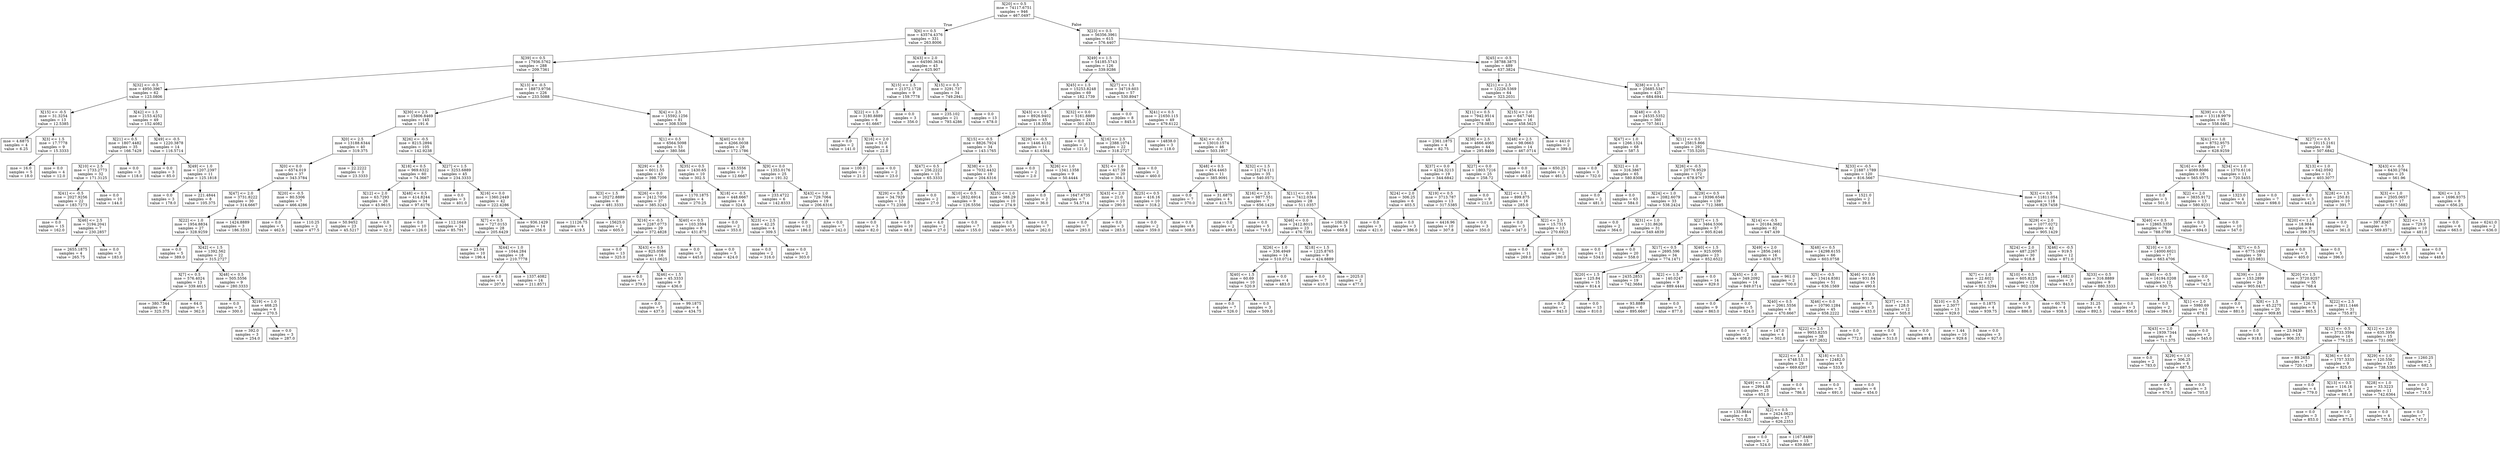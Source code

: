 digraph Tree {
node [shape=box] ;
0 [label="X[20] <= 0.5\nmse = 74117.6751\nsamples = 946\nvalue = 467.0497"] ;
1 [label="X[6] <= 0.5\nmse = 43574.4376\nsamples = 331\nvalue = 263.8006"] ;
0 -> 1 [labeldistance=2.5, labelangle=45, headlabel="True"] ;
2 [label="X[39] <= 0.5\nmse = 17936.5762\nsamples = 288\nvalue = 209.7361"] ;
1 -> 2 ;
3 [label="X[32] <= -0.5\nmse = 4950.3967\nsamples = 62\nvalue = 123.0806"] ;
2 -> 3 ;
4 [label="X[15] <= -0.5\nmse = 31.3254\nsamples = 13\nvalue = 12.5385"] ;
3 -> 4 ;
5 [label="mse = 4.6875\nsamples = 4\nvalue = 6.25"] ;
4 -> 5 ;
6 [label="X[3] <= 1.5\nmse = 17.7778\nsamples = 9\nvalue = 15.3333"] ;
4 -> 6 ;
7 [label="mse = 16.0\nsamples = 5\nvalue = 18.0"] ;
6 -> 7 ;
8 [label="mse = 0.0\nsamples = 4\nvalue = 12.0"] ;
6 -> 8 ;
9 [label="X[42] <= 1.5\nmse = 2153.4252\nsamples = 49\nvalue = 152.4082"] ;
3 -> 9 ;
10 [label="X[21] <= 0.5\nmse = 1807.4482\nsamples = 35\nvalue = 166.7429"] ;
9 -> 10 ;
11 [label="X[10] <= 2.5\nmse = 1733.2773\nsamples = 32\nvalue = 171.3125"] ;
10 -> 11 ;
12 [label="X[41] <= -0.5\nmse = 2027.9256\nsamples = 22\nvalue = 183.7273"] ;
11 -> 12 ;
13 [label="mse = 0.0\nsamples = 15\nvalue = 162.0"] ;
12 -> 13 ;
14 [label="X[46] <= 2.5\nmse = 3194.2041\nsamples = 7\nvalue = 230.2857"] ;
12 -> 14 ;
15 [label="mse = 2655.1875\nsamples = 4\nvalue = 265.75"] ;
14 -> 15 ;
16 [label="mse = 0.0\nsamples = 3\nvalue = 183.0"] ;
14 -> 16 ;
17 [label="mse = 0.0\nsamples = 10\nvalue = 144.0"] ;
11 -> 17 ;
18 [label="mse = 0.0\nsamples = 3\nvalue = 118.0"] ;
10 -> 18 ;
19 [label="X[49] <= -0.5\nmse = 1220.3878\nsamples = 14\nvalue = 116.5714"] ;
9 -> 19 ;
20 [label="mse = 0.0\nsamples = 3\nvalue = 85.0"] ;
19 -> 20 ;
21 [label="X[49] <= 1.0\nmse = 1207.2397\nsamples = 11\nvalue = 125.1818"] ;
19 -> 21 ;
22 [label="mse = 0.0\nsamples = 3\nvalue = 178.0"] ;
21 -> 22 ;
23 [label="mse = 221.4844\nsamples = 8\nvalue = 105.375"] ;
21 -> 23 ;
24 [label="X[13] <= -0.5\nmse = 18873.9756\nsamples = 226\nvalue = 233.5088"] ;
2 -> 24 ;
25 [label="X[30] <= 2.5\nmse = 15806.8469\nsamples = 145\nvalue = 191.6"] ;
24 -> 25 ;
26 [label="X[0] <= 2.5\nmse = 13188.6344\nsamples = 40\nvalue = 319.375"] ;
25 -> 26 ;
27 [label="X[0] <= 0.0\nmse = 6574.019\nsamples = 37\nvalue = 343.3784"] ;
26 -> 27 ;
28 [label="X[47] <= 2.0\nmse = 3731.8222\nsamples = 30\nvalue = 314.6667"] ;
27 -> 28 ;
29 [label="X[22] <= 1.0\nmse = 1954.8834\nsamples = 27\nvalue = 328.9259"] ;
28 -> 29 ;
30 [label="mse = 0.0\nsamples = 5\nvalue = 389.0"] ;
29 -> 30 ;
31 [label="X[42] <= 1.5\nmse = 1392.562\nsamples = 22\nvalue = 315.2727"] ;
29 -> 31 ;
32 [label="X[7] <= 0.5\nmse = 576.4024\nsamples = 13\nvalue = 339.4615"] ;
31 -> 32 ;
33 [label="mse = 380.7344\nsamples = 8\nvalue = 325.375"] ;
32 -> 33 ;
34 [label="mse = 64.0\nsamples = 5\nvalue = 362.0"] ;
32 -> 34 ;
35 [label="X[48] <= 0.5\nmse = 505.5556\nsamples = 9\nvalue = 280.3333"] ;
31 -> 35 ;
36 [label="mse = 0.0\nsamples = 3\nvalue = 300.0"] ;
35 -> 36 ;
37 [label="X[19] <= 1.0\nmse = 468.25\nsamples = 6\nvalue = 270.5"] ;
35 -> 37 ;
38 [label="mse = 392.0\nsamples = 3\nvalue = 254.0"] ;
37 -> 38 ;
39 [label="mse = 0.0\nsamples = 3\nvalue = 287.0"] ;
37 -> 39 ;
40 [label="mse = 1424.8889\nsamples = 3\nvalue = 186.3333"] ;
28 -> 40 ;
41 [label="X[20] <= -0.5\nmse = 80.5306\nsamples = 7\nvalue = 466.4286"] ;
27 -> 41 ;
42 [label="mse = 0.0\nsamples = 5\nvalue = 462.0"] ;
41 -> 42 ;
43 [label="mse = 110.25\nsamples = 2\nvalue = 477.5"] ;
41 -> 43 ;
44 [label="mse = 22.2222\nsamples = 3\nvalue = 23.3333"] ;
26 -> 44 ;
45 [label="X[26] <= -0.5\nmse = 8215.2894\nsamples = 105\nvalue = 142.9238"] ;
25 -> 45 ;
46 [label="X[18] <= 0.5\nmse = 969.6322\nsamples = 60\nvalue = 74.3667"] ;
45 -> 46 ;
47 [label="X[12] <= 2.0\nmse = 63.7293\nsamples = 26\nvalue = 43.9615"] ;
46 -> 47 ;
48 [label="mse = 50.9452\nsamples = 23\nvalue = 45.5217"] ;
47 -> 48 ;
49 [label="mse = 0.0\nsamples = 3\nvalue = 32.0"] ;
47 -> 49 ;
50 [label="X[48] <= 0.5\nmse = 414.8244\nsamples = 34\nvalue = 97.6176"] ;
46 -> 50 ;
51 [label="mse = 0.0\nsamples = 10\nvalue = 126.0"] ;
50 -> 51 ;
52 [label="mse = 112.1649\nsamples = 24\nvalue = 85.7917"] ;
50 -> 52 ;
53 [label="X[27] <= 1.5\nmse = 3253.6889\nsamples = 45\nvalue = 234.3333"] ;
45 -> 53 ;
54 [label="mse = 0.0\nsamples = 3\nvalue = 401.0"] ;
53 -> 54 ;
55 [label="X[16] <= 0.0\nmse = 1360.2449\nsamples = 42\nvalue = 222.4286"] ;
53 -> 55 ;
56 [label="X[7] <= 0.5\nmse = 727.0153\nsamples = 28\nvalue = 205.6429"] ;
55 -> 56 ;
57 [label="mse = 23.04\nsamples = 10\nvalue = 196.4"] ;
56 -> 57 ;
58 [label="X[44] <= 1.0\nmse = 1044.284\nsamples = 18\nvalue = 210.7778"] ;
56 -> 58 ;
59 [label="mse = 0.0\nsamples = 4\nvalue = 207.0"] ;
58 -> 59 ;
60 [label="mse = 1337.4082\nsamples = 14\nvalue = 211.8571"] ;
58 -> 60 ;
61 [label="mse = 936.1429\nsamples = 14\nvalue = 256.0"] ;
55 -> 61 ;
62 [label="X[4] <= 2.5\nmse = 15592.1256\nsamples = 81\nvalue = 308.5309"] ;
24 -> 62 ;
63 [label="X[1] <= 0.5\nmse = 6564.5098\nsamples = 53\nvalue = 380.566"] ;
62 -> 63 ;
64 [label="X[29] <= 1.5\nmse = 6011.55\nsamples = 43\nvalue = 398.7209"] ;
63 -> 64 ;
65 [label="X[3] <= 1.5\nmse = 20272.8889\nsamples = 6\nvalue = 481.3333"] ;
64 -> 65 ;
66 [label="mse = 11126.75\nsamples = 4\nvalue = 419.5"] ;
65 -> 66 ;
67 [label="mse = 15625.0\nsamples = 2\nvalue = 605.0"] ;
65 -> 67 ;
68 [label="X[26] <= 0.0\nmse = 2412.7056\nsamples = 37\nvalue = 385.3243"] ;
64 -> 68 ;
69 [label="X[16] <= -0.5\nmse = 2287.0773\nsamples = 29\nvalue = 372.4828"] ;
68 -> 69 ;
70 [label="mse = 0.0\nsamples = 13\nvalue = 325.0"] ;
69 -> 70 ;
71 [label="X[43] <= 0.5\nmse = 825.0586\nsamples = 16\nvalue = 411.0625"] ;
69 -> 71 ;
72 [label="mse = 0.0\nsamples = 7\nvalue = 379.0"] ;
71 -> 72 ;
73 [label="X[46] <= 1.5\nmse = 45.3333\nsamples = 9\nvalue = 436.0"] ;
71 -> 73 ;
74 [label="mse = 0.0\nsamples = 5\nvalue = 437.0"] ;
73 -> 74 ;
75 [label="mse = 99.1875\nsamples = 4\nvalue = 434.75"] ;
73 -> 75 ;
76 [label="X[40] <= 0.5\nmse = 103.3594\nsamples = 8\nvalue = 431.875"] ;
68 -> 76 ;
77 [label="mse = 0.0\nsamples = 3\nvalue = 445.0"] ;
76 -> 77 ;
78 [label="mse = 0.0\nsamples = 5\nvalue = 424.0"] ;
76 -> 78 ;
79 [label="X[35] <= 0.5\nmse = 1430.65\nsamples = 10\nvalue = 302.5"] ;
63 -> 79 ;
80 [label="mse = 1170.1875\nsamples = 4\nvalue = 270.25"] ;
79 -> 80 ;
81 [label="X[18] <= -0.5\nmse = 448.6667\nsamples = 6\nvalue = 324.0"] ;
79 -> 81 ;
82 [label="mse = 0.0\nsamples = 2\nvalue = 353.0"] ;
81 -> 82 ;
83 [label="X[23] <= 2.5\nmse = 42.25\nsamples = 4\nvalue = 309.5"] ;
81 -> 83 ;
84 [label="mse = 0.0\nsamples = 2\nvalue = 316.0"] ;
83 -> 84 ;
85 [label="mse = 0.0\nsamples = 2\nvalue = 303.0"] ;
83 -> 85 ;
86 [label="X[40] <= 0.0\nmse = 4266.0038\nsamples = 28\nvalue = 172.1786"] ;
62 -> 86 ;
87 [label="mse = 43.5556\nsamples = 3\nvalue = 12.6667"] ;
86 -> 87 ;
88 [label="X[9] <= 0.0\nmse = 1353.0176\nsamples = 25\nvalue = 191.32"] ;
86 -> 88 ;
89 [label="mse = 233.4722\nsamples = 6\nvalue = 142.8333"] ;
88 -> 89 ;
90 [label="X[43] <= 1.0\nmse = 729.7064\nsamples = 19\nvalue = 206.6316"] ;
88 -> 90 ;
91 [label="mse = 0.0\nsamples = 12\nvalue = 186.0"] ;
90 -> 91 ;
92 [label="mse = 0.0\nsamples = 7\nvalue = 242.0"] ;
90 -> 92 ;
93 [label="X[43] <= 2.0\nmse = 64590.3634\nsamples = 43\nvalue = 625.907"] ;
1 -> 93 ;
94 [label="X[15] <= 1.5\nmse = 21372.1728\nsamples = 9\nvalue = 159.7778"] ;
93 -> 94 ;
95 [label="X[22] <= 1.5\nmse = 3180.8889\nsamples = 6\nvalue = 61.6667"] ;
94 -> 95 ;
96 [label="mse = 0.0\nsamples = 2\nvalue = 141.0"] ;
95 -> 96 ;
97 [label="X[16] <= 2.0\nmse = 51.0\nsamples = 4\nvalue = 22.0"] ;
95 -> 97 ;
98 [label="mse = 100.0\nsamples = 2\nvalue = 21.0"] ;
97 -> 98 ;
99 [label="mse = 0.0\nsamples = 2\nvalue = 23.0"] ;
97 -> 99 ;
100 [label="mse = 0.0\nsamples = 3\nvalue = 356.0"] ;
94 -> 100 ;
101 [label="X[15] <= 0.5\nmse = 3291.737\nsamples = 34\nvalue = 749.2941"] ;
93 -> 101 ;
102 [label="mse = 235.102\nsamples = 21\nvalue = 793.4286"] ;
101 -> 102 ;
103 [label="mse = 0.0\nsamples = 13\nvalue = 678.0"] ;
101 -> 103 ;
104 [label="X[23] <= 0.5\nmse = 56356.3961\nsamples = 615\nvalue = 576.4407"] ;
0 -> 104 [labeldistance=2.5, labelangle=-45, headlabel="False"] ;
105 [label="X[49] <= 1.5\nmse = 54185.5743\nsamples = 126\nvalue = 339.9286"] ;
104 -> 105 ;
106 [label="X[45] <= 1.5\nmse = 15253.8248\nsamples = 69\nvalue = 182.1739"] ;
105 -> 106 ;
107 [label="X[43] <= 1.5\nmse = 8926.9402\nsamples = 45\nvalue = 118.3556"] ;
106 -> 107 ;
108 [label="X[15] <= -0.5\nmse = 8826.7924\nsamples = 34\nvalue = 143.1765"] ;
107 -> 108 ;
109 [label="X[47] <= 0.5\nmse = 256.2222\nsamples = 15\nvalue = 65.3333"] ;
108 -> 109 ;
110 [label="X[29] <= 0.5\nmse = 34.7929\nsamples = 13\nvalue = 71.2308"] ;
109 -> 110 ;
111 [label="mse = 0.0\nsamples = 3\nvalue = 82.0"] ;
110 -> 111 ;
112 [label="mse = 0.0\nsamples = 10\nvalue = 68.0"] ;
110 -> 112 ;
113 [label="mse = 0.0\nsamples = 2\nvalue = 27.0"] ;
109 -> 113 ;
114 [label="X[38] <= 1.5\nmse = 7032.4432\nsamples = 19\nvalue = 204.6316"] ;
108 -> 114 ;
115 [label="X[10] <= 0.5\nmse = 2832.6914\nsamples = 9\nvalue = 126.5556"] ;
114 -> 115 ;
116 [label="mse = 4.0\nsamples = 2\nvalue = 27.0"] ;
115 -> 116 ;
117 [label="mse = 0.0\nsamples = 7\nvalue = 155.0"] ;
115 -> 117 ;
118 [label="X[25] <= 1.0\nmse = 388.29\nsamples = 10\nvalue = 274.9"] ;
114 -> 118 ;
119 [label="mse = 0.0\nsamples = 3\nvalue = 305.0"] ;
118 -> 119 ;
120 [label="mse = 0.0\nsamples = 7\nvalue = 262.0"] ;
118 -> 120 ;
121 [label="X[29] <= -0.5\nmse = 1446.4132\nsamples = 11\nvalue = 41.6364"] ;
107 -> 121 ;
122 [label="mse = 0.0\nsamples = 2\nvalue = 2.0"] ;
121 -> 122 ;
123 [label="X[26] <= 1.0\nmse = 1341.1358\nsamples = 9\nvalue = 50.4444"] ;
121 -> 123 ;
124 [label="mse = 0.0\nsamples = 2\nvalue = 36.0"] ;
123 -> 124 ;
125 [label="mse = 1647.6735\nsamples = 7\nvalue = 54.5714"] ;
123 -> 125 ;
126 [label="X[32] <= 0.0\nmse = 5161.8889\nsamples = 24\nvalue = 301.8333"] ;
106 -> 126 ;
127 [label="mse = 0.0\nsamples = 2\nvalue = 121.0"] ;
126 -> 127 ;
128 [label="X[16] <= 2.5\nmse = 2388.1074\nsamples = 22\nvalue = 318.2727"] ;
126 -> 128 ;
129 [label="X[5] <= 1.0\nmse = 417.39\nsamples = 20\nvalue = 304.1"] ;
128 -> 129 ;
130 [label="X[43] <= 2.0\nmse = 21.0\nsamples = 10\nvalue = 290.0"] ;
129 -> 130 ;
131 [label="mse = 0.0\nsamples = 7\nvalue = 293.0"] ;
130 -> 131 ;
132 [label="mse = 0.0\nsamples = 3\nvalue = 283.0"] ;
130 -> 132 ;
133 [label="X[25] <= 0.5\nmse = 416.16\nsamples = 10\nvalue = 318.2"] ;
129 -> 133 ;
134 [label="mse = 0.0\nsamples = 2\nvalue = 359.0"] ;
133 -> 134 ;
135 [label="mse = 0.0\nsamples = 8\nvalue = 308.0"] ;
133 -> 135 ;
136 [label="mse = 0.0\nsamples = 2\nvalue = 460.0"] ;
128 -> 136 ;
137 [label="X[27] <= 1.5\nmse = 34719.603\nsamples = 57\nvalue = 530.8947"] ;
105 -> 137 ;
138 [label="mse = 0.0\nsamples = 8\nvalue = 845.0"] ;
137 -> 138 ;
139 [label="X[41] <= 0.5\nmse = 21650.115\nsamples = 49\nvalue = 479.6122"] ;
137 -> 139 ;
140 [label="mse = 14838.0\nsamples = 3\nvalue = 118.0"] ;
139 -> 140 ;
141 [label="X[4] <= -0.5\nmse = 13010.1574\nsamples = 46\nvalue = 503.1957"] ;
139 -> 141 ;
142 [label="X[48] <= 0.5\nmse = 454.4463\nsamples = 11\nvalue = 385.9091"] ;
141 -> 142 ;
143 [label="mse = 0.0\nsamples = 7\nvalue = 370.0"] ;
142 -> 143 ;
144 [label="mse = 31.6875\nsamples = 4\nvalue = 413.75"] ;
142 -> 144 ;
145 [label="X[32] <= 1.5\nmse = 11274.111\nsamples = 35\nvalue = 540.0571"] ;
141 -> 145 ;
146 [label="X[16] <= 2.5\nmse = 9877.551\nsamples = 7\nvalue = 656.1429"] ;
145 -> 146 ;
147 [label="mse = 0.0\nsamples = 2\nvalue = 499.0"] ;
146 -> 147 ;
148 [label="mse = 0.0\nsamples = 5\nvalue = 719.0"] ;
146 -> 148 ;
149 [label="X[11] <= -0.5\nmse = 7412.0344\nsamples = 28\nvalue = 511.0357"] ;
145 -> 149 ;
150 [label="X[46] <= 0.0\nmse = 2412.8015\nsamples = 23\nvalue = 476.7391"] ;
149 -> 150 ;
151 [label="X[26] <= 1.0\nmse = 336.4949\nsamples = 14\nvalue = 510.0714"] ;
150 -> 151 ;
152 [label="X[40] <= 1.5\nmse = 60.69\nsamples = 10\nvalue = 520.9"] ;
151 -> 152 ;
153 [label="mse = 0.0\nsamples = 7\nvalue = 526.0"] ;
152 -> 153 ;
154 [label="mse = 0.0\nsamples = 3\nvalue = 509.0"] ;
152 -> 154 ;
155 [label="mse = 0.0\nsamples = 4\nvalue = 483.0"] ;
151 -> 155 ;
156 [label="X[18] <= 1.5\nmse = 1225.8765\nsamples = 9\nvalue = 424.8889"] ;
150 -> 156 ;
157 [label="mse = 0.0\nsamples = 7\nvalue = 410.0"] ;
156 -> 157 ;
158 [label="mse = 2025.0\nsamples = 2\nvalue = 477.0"] ;
156 -> 158 ;
159 [label="mse = 108.16\nsamples = 5\nvalue = 668.8"] ;
149 -> 159 ;
160 [label="X[45] <= -0.5\nmse = 38788.3875\nsamples = 489\nvalue = 637.3824"] ;
104 -> 160 ;
161 [label="X[21] <= 2.5\nmse = 12226.5369\nsamples = 64\nvalue = 323.2031"] ;
160 -> 161 ;
162 [label="X[11] <= 0.5\nmse = 7942.9514\nsamples = 48\nvalue = 278.0833"] ;
161 -> 162 ;
163 [label="mse = 2361.1875\nsamples = 4\nvalue = 82.75"] ;
162 -> 163 ;
164 [label="X[38] <= 2.5\nmse = 4666.4065\nsamples = 44\nvalue = 295.8409"] ;
162 -> 164 ;
165 [label="X[37] <= 0.0\nmse = 4234.3213\nsamples = 19\nvalue = 344.6842"] ;
164 -> 165 ;
166 [label="X[24] <= 2.0\nmse = 306.25\nsamples = 6\nvalue = 403.5"] ;
165 -> 166 ;
167 [label="mse = 0.0\nsamples = 3\nvalue = 421.0"] ;
166 -> 167 ;
168 [label="mse = 0.0\nsamples = 3\nvalue = 386.0"] ;
166 -> 168 ;
169 [label="X[19] <= 0.5\nmse = 3713.787\nsamples = 13\nvalue = 317.5385"] ;
165 -> 169 ;
170 [label="mse = 4416.96\nsamples = 10\nvalue = 307.8"] ;
169 -> 170 ;
171 [label="mse = 0.0\nsamples = 3\nvalue = 350.0"] ;
169 -> 171 ;
172 [label="X[27] <= 0.0\nmse = 1803.7216\nsamples = 25\nvalue = 258.72"] ;
164 -> 172 ;
173 [label="mse = 0.0\nsamples = 9\nvalue = 212.0"] ;
172 -> 173 ;
174 [label="X[2] <= 1.5\nmse = 899.875\nsamples = 16\nvalue = 285.0"] ;
172 -> 174 ;
175 [label="mse = 0.0\nsamples = 3\nvalue = 347.0"] ;
174 -> 175 ;
176 [label="X[2] <= 2.5\nmse = 15.7515\nsamples = 13\nvalue = 270.6923"] ;
174 -> 176 ;
177 [label="mse = 0.0\nsamples = 11\nvalue = 269.0"] ;
176 -> 177 ;
178 [label="mse = 0.0\nsamples = 2\nvalue = 280.0"] ;
176 -> 178 ;
179 [label="X[15] <= 1.0\nmse = 647.7461\nsamples = 16\nvalue = 458.5625"] ;
161 -> 179 ;
180 [label="X[48] <= 2.5\nmse = 98.0663\nsamples = 14\nvalue = 467.0714"] ;
179 -> 180 ;
181 [label="mse = 0.0\nsamples = 12\nvalue = 468.0"] ;
180 -> 181 ;
182 [label="mse = 650.25\nsamples = 2\nvalue = 461.5"] ;
180 -> 182 ;
183 [label="mse = 441.0\nsamples = 2\nvalue = 399.0"] ;
179 -> 183 ;
184 [label="X[38] <= 1.5\nmse = 25685.5347\nsamples = 425\nvalue = 684.6941"] ;
160 -> 184 ;
185 [label="X[48] <= -0.5\nmse = 24535.5352\nsamples = 360\nvalue = 707.5611"] ;
184 -> 185 ;
186 [label="X[47] <= 1.0\nmse = 1266.1324\nsamples = 68\nvalue = 587.5"] ;
185 -> 186 ;
187 [label="mse = 0.0\nsamples = 3\nvalue = 732.0"] ;
186 -> 187 ;
188 [label="X[32] <= 1.0\nmse = 316.3867\nsamples = 65\nvalue = 580.8308"] ;
186 -> 188 ;
189 [label="mse = 0.0\nsamples = 2\nvalue = 481.0"] ;
188 -> 189 ;
190 [label="mse = 0.0\nsamples = 63\nvalue = 584.0"] ;
188 -> 190 ;
191 [label="X[11] <= 0.5\nmse = 25815.866\nsamples = 292\nvalue = 735.5205"] ;
185 -> 191 ;
192 [label="X[26] <= -0.5\nmse = 20776.9529\nsamples = 172\nvalue = 678.9767"] ;
191 -> 192 ;
193 [label="X[24] <= 1.0\nmse = 2082.6079\nsamples = 33\nvalue = 538.2424"] ;
192 -> 193 ;
194 [label="mse = 0.0\nsamples = 2\nvalue = 364.0"] ;
193 -> 194 ;
195 [label="X[31] <= 1.0\nmse = 131.8626\nsamples = 31\nvalue = 549.4839"] ;
193 -> 195 ;
196 [label="mse = 0.0\nsamples = 11\nvalue = 534.0"] ;
195 -> 196 ;
197 [label="mse = 0.0\nsamples = 20\nvalue = 558.0"] ;
195 -> 197 ;
198 [label="X[29] <= 0.5\nmse = 19396.6548\nsamples = 139\nvalue = 712.3885"] ;
192 -> 198 ;
199 [label="X[27] <= 1.5\nmse = 3464.5306\nsamples = 57\nvalue = 805.8246"] ;
198 -> 199 ;
200 [label="X[17] <= 0.5\nmse = 2695.596\nsamples = 34\nvalue = 774.1471"] ;
199 -> 200 ;
201 [label="X[20] <= 1.5\nmse = 125.84\nsamples = 15\nvalue = 814.4"] ;
200 -> 201 ;
202 [label="mse = 0.0\nsamples = 2\nvalue = 843.0"] ;
201 -> 202 ;
203 [label="mse = 0.0\nsamples = 13\nvalue = 810.0"] ;
201 -> 203 ;
204 [label="mse = 2435.2853\nsamples = 19\nvalue = 742.3684"] ;
200 -> 204 ;
205 [label="X[40] <= 1.5\nmse = 925.0095\nsamples = 23\nvalue = 852.6522"] ;
199 -> 205 ;
206 [label="X[2] <= 1.5\nmse = 140.0247\nsamples = 9\nvalue = 889.4444"] ;
205 -> 206 ;
207 [label="mse = 93.8889\nsamples = 6\nvalue = 895.6667"] ;
206 -> 207 ;
208 [label="mse = 0.0\nsamples = 3\nvalue = 877.0"] ;
206 -> 208 ;
209 [label="mse = 0.0\nsamples = 14\nvalue = 829.0"] ;
205 -> 209 ;
210 [label="X[14] <= -0.5\nmse = 20184.3682\nsamples = 82\nvalue = 647.439"] ;
198 -> 210 ;
211 [label="X[49] <= 2.0\nmse = 2856.2461\nsamples = 16\nvalue = 830.4375"] ;
210 -> 211 ;
212 [label="X[45] <= 1.0\nmse = 349.2092\nsamples = 14\nvalue = 849.0714"] ;
211 -> 212 ;
213 [label="mse = 0.0\nsamples = 9\nvalue = 863.0"] ;
212 -> 213 ;
214 [label="mse = 0.0\nsamples = 5\nvalue = 824.0"] ;
212 -> 214 ;
215 [label="mse = 961.0\nsamples = 2\nvalue = 700.0"] ;
211 -> 215 ;
216 [label="X[48] <= 0.5\nmse = 14298.6155\nsamples = 66\nvalue = 603.0758"] ;
210 -> 216 ;
217 [label="X[5] <= -0.5\nmse = 13414.8381\nsamples = 51\nvalue = 636.1569"] ;
216 -> 217 ;
218 [label="X[40] <= 0.5\nmse = 2061.5556\nsamples = 6\nvalue = 470.6667"] ;
217 -> 218 ;
219 [label="mse = 0.0\nsamples = 2\nvalue = 408.0"] ;
218 -> 219 ;
220 [label="mse = 147.0\nsamples = 4\nvalue = 502.0"] ;
218 -> 220 ;
221 [label="X[46] <= 0.0\nmse = 10790.1284\nsamples = 45\nvalue = 658.2222"] ;
217 -> 221 ;
222 [label="X[22] <= 2.5\nmse = 9953.8255\nsamples = 38\nvalue = 637.2632"] ;
221 -> 222 ;
223 [label="X[22] <= 1.5\nmse = 4748.5113\nsamples = 29\nvalue = 669.6207"] ;
222 -> 223 ;
224 [label="X[49] <= 1.5\nmse = 2994.48\nsamples = 25\nvalue = 651.0"] ;
223 -> 224 ;
225 [label="mse = 133.9844\nsamples = 8\nvalue = 703.625"] ;
224 -> 225 ;
226 [label="X[2] <= 0.5\nmse = 2424.0623\nsamples = 17\nvalue = 626.2353"] ;
224 -> 226 ;
227 [label="mse = 0.0\nsamples = 2\nvalue = 524.0"] ;
226 -> 227 ;
228 [label="mse = 1167.8489\nsamples = 15\nvalue = 639.8667"] ;
226 -> 228 ;
229 [label="mse = 0.0\nsamples = 4\nvalue = 786.0"] ;
223 -> 229 ;
230 [label="X[18] <= 0.5\nmse = 12482.0\nsamples = 9\nvalue = 533.0"] ;
222 -> 230 ;
231 [label="mse = 0.0\nsamples = 3\nvalue = 691.0"] ;
230 -> 231 ;
232 [label="mse = 0.0\nsamples = 6\nvalue = 454.0"] ;
230 -> 232 ;
233 [label="mse = 0.0\nsamples = 7\nvalue = 772.0"] ;
221 -> 233 ;
234 [label="X[46] <= 0.0\nmse = 931.84\nsamples = 15\nvalue = 490.6"] ;
216 -> 234 ;
235 [label="mse = 0.0\nsamples = 3\nvalue = 433.0"] ;
234 -> 235 ;
236 [label="X[37] <= 1.5\nmse = 128.0\nsamples = 12\nvalue = 505.0"] ;
234 -> 236 ;
237 [label="mse = 0.0\nsamples = 8\nvalue = 513.0"] ;
236 -> 237 ;
238 [label="mse = 0.0\nsamples = 4\nvalue = 489.0"] ;
236 -> 238 ;
239 [label="X[33] <= -0.5\nmse = 21887.1789\nsamples = 120\nvalue = 816.5667"] ;
191 -> 239 ;
240 [label="mse = 1521.0\nsamples = 2\nvalue = 39.0"] ;
239 -> 240 ;
241 [label="X[3] <= 0.5\nmse = 11811.054\nsamples = 118\nvalue = 829.7458"] ;
239 -> 241 ;
242 [label="X[29] <= 2.0\nmse = 1077.0272\nsamples = 42\nvalue = 905.1429"] ;
241 -> 242 ;
243 [label="X[24] <= 2.0\nmse = 487.2267\nsamples = 30\nvalue = 918.8"] ;
242 -> 243 ;
244 [label="X[7] <= 1.0\nmse = 22.6021\nsamples = 17\nvalue = 931.5294"] ;
243 -> 244 ;
245 [label="X[10] <= 0.5\nmse = 2.3077\nsamples = 13\nvalue = 929.0"] ;
244 -> 245 ;
246 [label="mse = 1.44\nsamples = 10\nvalue = 929.6"] ;
245 -> 246 ;
247 [label="mse = 0.0\nsamples = 3\nvalue = 927.0"] ;
245 -> 247 ;
248 [label="mse = 0.1875\nsamples = 4\nvalue = 939.75"] ;
244 -> 248 ;
249 [label="X[10] <= 0.5\nmse = 605.8225\nsamples = 13\nvalue = 902.1538"] ;
243 -> 249 ;
250 [label="mse = 0.0\nsamples = 9\nvalue = 886.0"] ;
249 -> 250 ;
251 [label="mse = 60.75\nsamples = 4\nvalue = 938.5"] ;
249 -> 251 ;
252 [label="X[46] <= -0.5\nmse = 919.5\nsamples = 12\nvalue = 871.0"] ;
242 -> 252 ;
253 [label="mse = 1682.0\nsamples = 3\nvalue = 843.0"] ;
252 -> 253 ;
254 [label="X[33] <= 0.5\nmse = 316.8889\nsamples = 9\nvalue = 880.3333"] ;
252 -> 254 ;
255 [label="mse = 31.25\nsamples = 6\nvalue = 892.5"] ;
254 -> 255 ;
256 [label="mse = 0.0\nsamples = 3\nvalue = 856.0"] ;
254 -> 256 ;
257 [label="X[40] <= 0.5\nmse = 12865.3359\nsamples = 76\nvalue = 788.0789"] ;
241 -> 257 ;
258 [label="X[10] <= 1.0\nmse = 14000.6021\nsamples = 17\nvalue = 663.4706"] ;
257 -> 258 ;
259 [label="X[40] <= -0.5\nmse = 16194.0208\nsamples = 12\nvalue = 630.75"] ;
258 -> 259 ;
260 [label="mse = 0.0\nsamples = 2\nvalue = 394.0"] ;
259 -> 260 ;
261 [label="X[1] <= 2.0\nmse = 5980.69\nsamples = 10\nvalue = 678.1"] ;
259 -> 261 ;
262 [label="X[43] <= 2.0\nmse = 1939.7344\nsamples = 8\nvalue = 711.375"] ;
261 -> 262 ;
263 [label="mse = 0.0\nsamples = 2\nvalue = 783.0"] ;
262 -> 263 ;
264 [label="X[29] <= 1.0\nmse = 306.25\nsamples = 6\nvalue = 687.5"] ;
262 -> 264 ;
265 [label="mse = 0.0\nsamples = 3\nvalue = 670.0"] ;
264 -> 265 ;
266 [label="mse = 0.0\nsamples = 3\nvalue = 705.0"] ;
264 -> 266 ;
267 [label="mse = 0.0\nsamples = 2\nvalue = 545.0"] ;
261 -> 267 ;
268 [label="mse = 0.0\nsamples = 5\nvalue = 742.0"] ;
258 -> 268 ;
269 [label="X[7] <= 0.5\nmse = 6775.1692\nsamples = 59\nvalue = 823.9831"] ;
257 -> 269 ;
270 [label="X[39] <= 1.0\nmse = 153.2899\nsamples = 24\nvalue = 905.0417"] ;
269 -> 270 ;
271 [label="mse = 0.0\nsamples = 4\nvalue = 881.0"] ;
270 -> 271 ;
272 [label="X[8] <= 1.5\nmse = 45.2275\nsamples = 20\nvalue = 909.85"] ;
270 -> 272 ;
273 [label="mse = 0.0\nsamples = 6\nvalue = 918.0"] ;
272 -> 273 ;
274 [label="mse = 23.9439\nsamples = 14\nvalue = 906.3571"] ;
272 -> 274 ;
275 [label="X[20] <= 1.5\nmse = 3720.9257\nsamples = 35\nvalue = 768.4"] ;
269 -> 275 ;
276 [label="mse = 126.75\nsamples = 4\nvalue = 865.5"] ;
275 -> 276 ;
277 [label="X[22] <= 2.5\nmse = 2811.1446\nsamples = 31\nvalue = 755.871"] ;
275 -> 277 ;
278 [label="X[12] <= -0.5\nmse = 3733.3594\nsamples = 16\nvalue = 779.125"] ;
277 -> 278 ;
279 [label="mse = 89.2653\nsamples = 7\nvalue = 720.1429"] ;
278 -> 279 ;
280 [label="X[36] <= 0.0\nmse = 1757.3333\nsamples = 9\nvalue = 825.0"] ;
278 -> 280 ;
281 [label="mse = 0.0\nsamples = 4\nvalue = 779.0"] ;
280 -> 281 ;
282 [label="X[13] <= 0.5\nmse = 116.16\nsamples = 5\nvalue = 861.8"] ;
280 -> 282 ;
283 [label="mse = 0.0\nsamples = 3\nvalue = 853.0"] ;
282 -> 283 ;
284 [label="mse = 0.0\nsamples = 2\nvalue = 875.0"] ;
282 -> 284 ;
285 [label="X[12] <= 2.0\nmse = 635.3956\nsamples = 15\nvalue = 731.0667"] ;
277 -> 285 ;
286 [label="X[29] <= 1.0\nmse = 120.5562\nsamples = 13\nvalue = 738.5385"] ;
285 -> 286 ;
287 [label="X[28] <= 1.0\nmse = 33.3223\nsamples = 11\nvalue = 742.6364"] ;
286 -> 287 ;
288 [label="mse = 0.0\nsamples = 4\nvalue = 735.0"] ;
287 -> 288 ;
289 [label="mse = 0.0\nsamples = 7\nvalue = 747.0"] ;
287 -> 289 ;
290 [label="mse = 0.0\nsamples = 2\nvalue = 716.0"] ;
286 -> 290 ;
291 [label="mse = 1260.25\nsamples = 2\nvalue = 682.5"] ;
285 -> 291 ;
292 [label="X[39] <= 0.5\nmse = 13118.9979\nsamples = 65\nvalue = 558.0462"] ;
184 -> 292 ;
293 [label="X[41] <= 1.0\nmse = 8752.9575\nsamples = 27\nvalue = 628.9259"] ;
292 -> 293 ;
294 [label="X[16] <= 0.5\nmse = 4089.8086\nsamples = 16\nvalue = 565.9375"] ;
293 -> 294 ;
295 [label="mse = 0.0\nsamples = 3\nvalue = 501.0"] ;
294 -> 295 ;
296 [label="X[2] <= 2.0\nmse = 3835.9172\nsamples = 13\nvalue = 580.9231"] ;
294 -> 296 ;
297 [label="mse = 0.0\nsamples = 3\nvalue = 694.0"] ;
296 -> 297 ;
298 [label="mse = 0.0\nsamples = 10\nvalue = 547.0"] ;
296 -> 298 ;
299 [label="X[34] <= 1.0\nmse = 1370.6116\nsamples = 11\nvalue = 720.5455"] ;
293 -> 299 ;
300 [label="mse = 1323.0\nsamples = 4\nvalue = 760.0"] ;
299 -> 300 ;
301 [label="mse = 0.0\nsamples = 7\nvalue = 698.0"] ;
299 -> 301 ;
302 [label="X[27] <= 0.5\nmse = 10115.2161\nsamples = 38\nvalue = 507.6842"] ;
292 -> 302 ;
303 [label="X[13] <= 1.0\nmse = 642.0592\nsamples = 13\nvalue = 403.3077"] ;
302 -> 303 ;
304 [label="mse = 0.0\nsamples = 3\nvalue = 442.0"] ;
303 -> 304 ;
305 [label="X[28] <= 1.5\nmse = 250.81\nsamples = 10\nvalue = 391.7"] ;
303 -> 305 ;
306 [label="X[20] <= 1.5\nmse = 18.9844\nsamples = 8\nvalue = 399.375"] ;
305 -> 306 ;
307 [label="mse = 0.0\nsamples = 3\nvalue = 405.0"] ;
306 -> 307 ;
308 [label="mse = 0.0\nsamples = 5\nvalue = 396.0"] ;
306 -> 308 ;
309 [label="mse = 0.0\nsamples = 2\nvalue = 361.0"] ;
305 -> 309 ;
310 [label="X[43] <= -0.5\nmse = 6430.2784\nsamples = 25\nvalue = 561.96"] ;
302 -> 310 ;
311 [label="X[3] <= 1.0\nmse = 2505.0657\nsamples = 17\nvalue = 517.5882"] ;
310 -> 311 ;
312 [label="mse = 397.8367\nsamples = 7\nvalue = 569.8571"] ;
311 -> 312 ;
313 [label="X[2] <= 1.5\nmse = 729.0\nsamples = 10\nvalue = 481.0"] ;
311 -> 313 ;
314 [label="mse = 5.0\nsamples = 6\nvalue = 503.0"] ;
313 -> 314 ;
315 [label="mse = 0.0\nsamples = 4\nvalue = 448.0"] ;
313 -> 315 ;
316 [label="X[6] <= 1.5\nmse = 1696.9375\nsamples = 8\nvalue = 656.25"] ;
310 -> 316 ;
317 [label="mse = 0.0\nsamples = 6\nvalue = 663.0"] ;
316 -> 317 ;
318 [label="mse = 6241.0\nsamples = 2\nvalue = 636.0"] ;
316 -> 318 ;
}